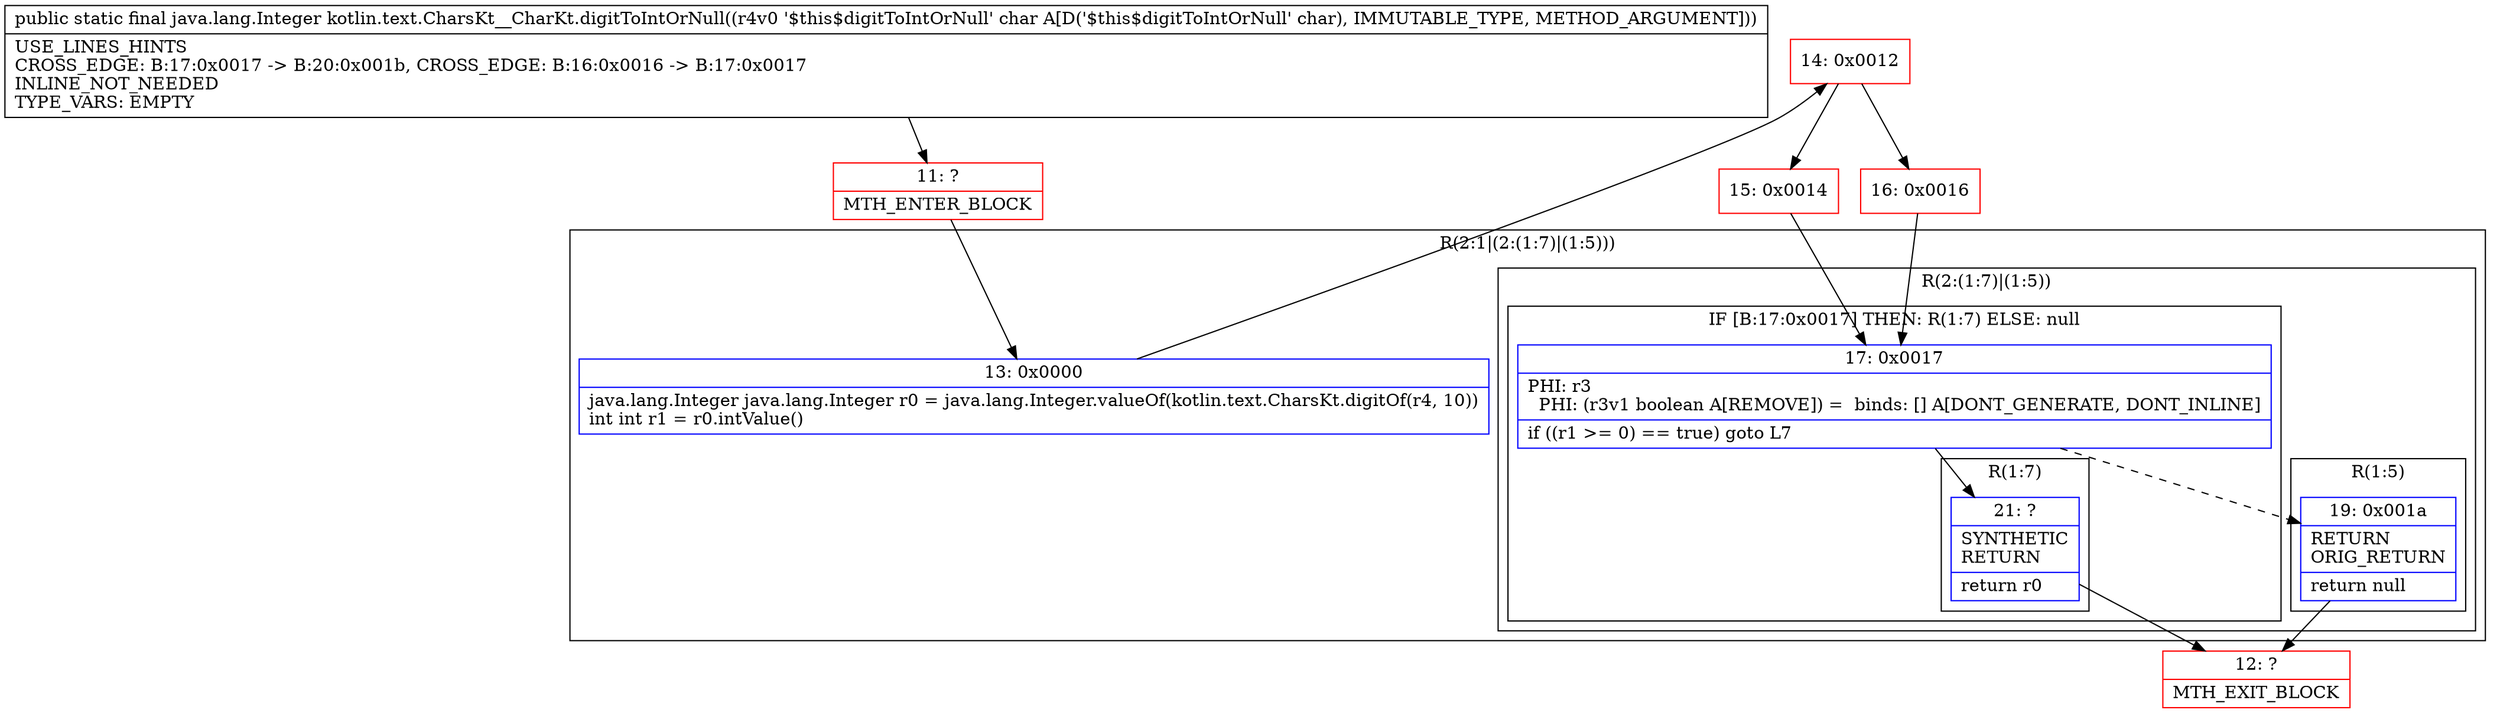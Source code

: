 digraph "CFG forkotlin.text.CharsKt__CharKt.digitToIntOrNull(C)Ljava\/lang\/Integer;" {
subgraph cluster_Region_305431559 {
label = "R(2:1|(2:(1:7)|(1:5)))";
node [shape=record,color=blue];
Node_13 [shape=record,label="{13\:\ 0x0000|java.lang.Integer java.lang.Integer r0 = java.lang.Integer.valueOf(kotlin.text.CharsKt.digitOf(r4, 10))\lint int r1 = r0.intValue()\l}"];
subgraph cluster_Region_851918567 {
label = "R(2:(1:7)|(1:5))";
node [shape=record,color=blue];
subgraph cluster_IfRegion_720653652 {
label = "IF [B:17:0x0017] THEN: R(1:7) ELSE: null";
node [shape=record,color=blue];
Node_17 [shape=record,label="{17\:\ 0x0017|PHI: r3 \l  PHI: (r3v1 boolean A[REMOVE]) =  binds: [] A[DONT_GENERATE, DONT_INLINE]\l|if ((r1 \>= 0) == true) goto L7\l}"];
subgraph cluster_Region_1679613610 {
label = "R(1:7)";
node [shape=record,color=blue];
Node_21 [shape=record,label="{21\:\ ?|SYNTHETIC\lRETURN\l|return r0\l}"];
}
}
subgraph cluster_Region_1111868434 {
label = "R(1:5)";
node [shape=record,color=blue];
Node_19 [shape=record,label="{19\:\ 0x001a|RETURN\lORIG_RETURN\l|return null\l}"];
}
}
}
Node_11 [shape=record,color=red,label="{11\:\ ?|MTH_ENTER_BLOCK\l}"];
Node_14 [shape=record,color=red,label="{14\:\ 0x0012}"];
Node_15 [shape=record,color=red,label="{15\:\ 0x0014}"];
Node_12 [shape=record,color=red,label="{12\:\ ?|MTH_EXIT_BLOCK\l}"];
Node_16 [shape=record,color=red,label="{16\:\ 0x0016}"];
MethodNode[shape=record,label="{public static final java.lang.Integer kotlin.text.CharsKt__CharKt.digitToIntOrNull((r4v0 '$this$digitToIntOrNull' char A[D('$this$digitToIntOrNull' char), IMMUTABLE_TYPE, METHOD_ARGUMENT]))  | USE_LINES_HINTS\lCROSS_EDGE: B:17:0x0017 \-\> B:20:0x001b, CROSS_EDGE: B:16:0x0016 \-\> B:17:0x0017\lINLINE_NOT_NEEDED\lTYPE_VARS: EMPTY\l}"];
MethodNode -> Node_11;Node_13 -> Node_14;
Node_17 -> Node_19[style=dashed];
Node_17 -> Node_21;
Node_21 -> Node_12;
Node_19 -> Node_12;
Node_11 -> Node_13;
Node_14 -> Node_15;
Node_14 -> Node_16;
Node_15 -> Node_17;
Node_16 -> Node_17;
}

